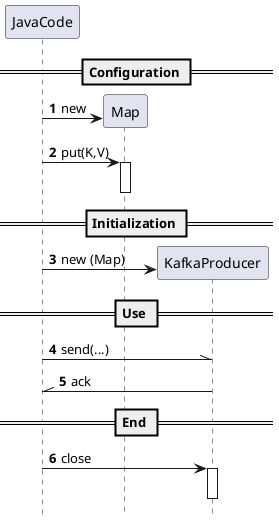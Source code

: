 @startuml
autonumber
hide footbox
participant JavaCode
participant Map
participant KafkaProducer

== Configuration ==
create Map
JavaCode -> Map: new
JavaCode -> Map: put(K,V)
activate Map
deactivate Map

== Initialization ==
create KafkaProducer
JavaCode -> KafkaProducer: new (Map)

== Use ==
JavaCode -\\ KafkaProducer: send(...)
KafkaProducer -\\ JavaCode: ack

== End ==
JavaCode -> KafkaProducer: close
activate KafkaProducer
deactivate KafkaProducer

@enduml
